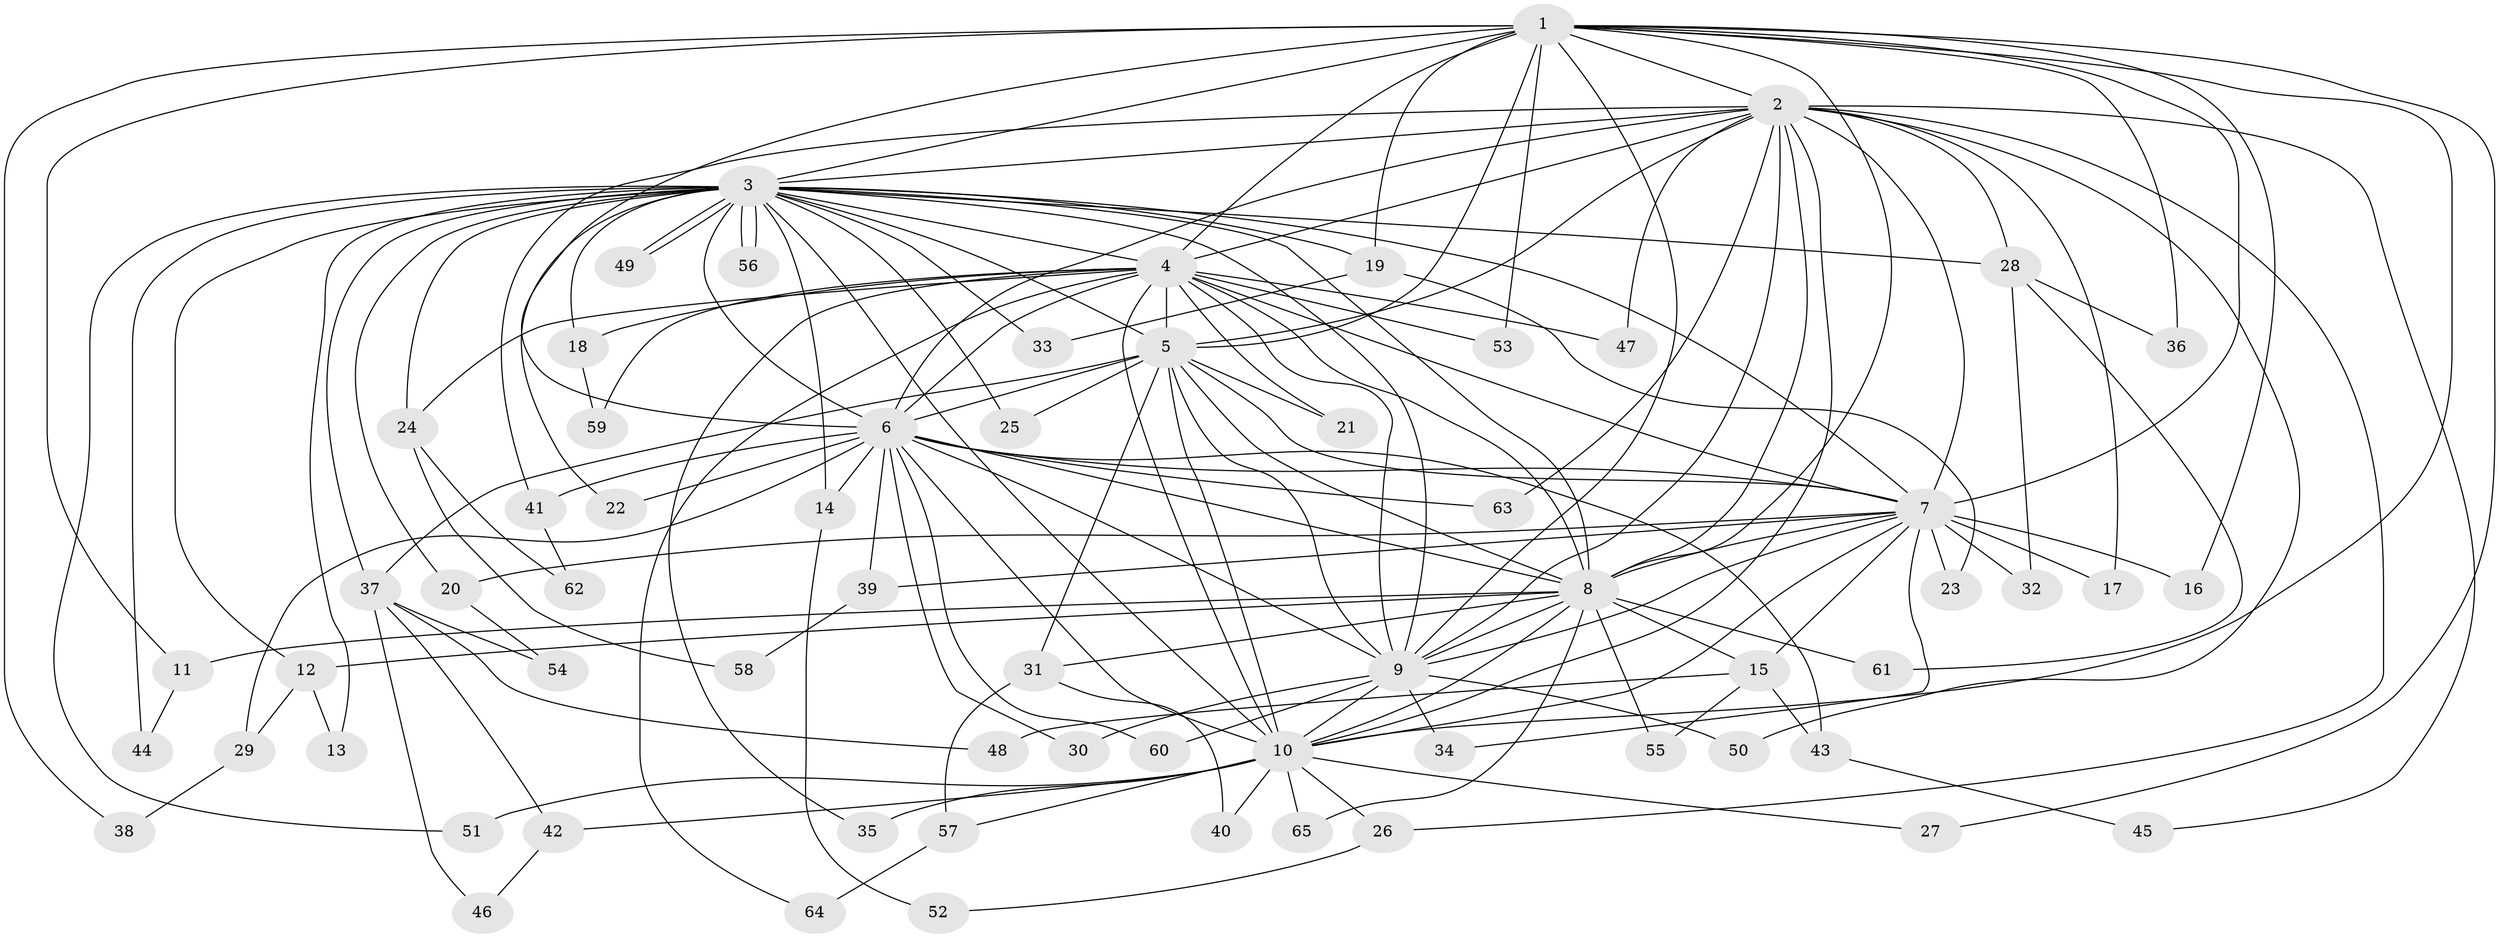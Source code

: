 // coarse degree distribution, {12: 0.02127659574468085, 21: 0.02127659574468085, 20: 0.02127659574468085, 14: 0.06382978723404255, 10: 0.02127659574468085, 18: 0.02127659574468085, 5: 0.10638297872340426, 2: 0.48936170212765956, 3: 0.1276595744680851, 1: 0.0851063829787234, 4: 0.02127659574468085}
// Generated by graph-tools (version 1.1) at 2025/41/03/06/25 10:41:38]
// undirected, 65 vertices, 155 edges
graph export_dot {
graph [start="1"]
  node [color=gray90,style=filled];
  1;
  2;
  3;
  4;
  5;
  6;
  7;
  8;
  9;
  10;
  11;
  12;
  13;
  14;
  15;
  16;
  17;
  18;
  19;
  20;
  21;
  22;
  23;
  24;
  25;
  26;
  27;
  28;
  29;
  30;
  31;
  32;
  33;
  34;
  35;
  36;
  37;
  38;
  39;
  40;
  41;
  42;
  43;
  44;
  45;
  46;
  47;
  48;
  49;
  50;
  51;
  52;
  53;
  54;
  55;
  56;
  57;
  58;
  59;
  60;
  61;
  62;
  63;
  64;
  65;
  1 -- 2;
  1 -- 3;
  1 -- 4;
  1 -- 5;
  1 -- 6;
  1 -- 7;
  1 -- 8;
  1 -- 9;
  1 -- 10;
  1 -- 11;
  1 -- 16;
  1 -- 19;
  1 -- 27;
  1 -- 36;
  1 -- 38;
  1 -- 53;
  2 -- 3;
  2 -- 4;
  2 -- 5;
  2 -- 6;
  2 -- 7;
  2 -- 8;
  2 -- 9;
  2 -- 10;
  2 -- 17;
  2 -- 26;
  2 -- 28;
  2 -- 41;
  2 -- 45;
  2 -- 47;
  2 -- 50;
  2 -- 63;
  3 -- 4;
  3 -- 5;
  3 -- 6;
  3 -- 7;
  3 -- 8;
  3 -- 9;
  3 -- 10;
  3 -- 12;
  3 -- 13;
  3 -- 14;
  3 -- 18;
  3 -- 19;
  3 -- 20;
  3 -- 22;
  3 -- 24;
  3 -- 25;
  3 -- 28;
  3 -- 33;
  3 -- 37;
  3 -- 44;
  3 -- 49;
  3 -- 49;
  3 -- 51;
  3 -- 56;
  3 -- 56;
  4 -- 5;
  4 -- 6;
  4 -- 7;
  4 -- 8;
  4 -- 9;
  4 -- 10;
  4 -- 18;
  4 -- 21;
  4 -- 24;
  4 -- 35;
  4 -- 47;
  4 -- 53;
  4 -- 59;
  4 -- 64;
  5 -- 6;
  5 -- 7;
  5 -- 8;
  5 -- 9;
  5 -- 10;
  5 -- 21;
  5 -- 25;
  5 -- 31;
  5 -- 37;
  6 -- 7;
  6 -- 8;
  6 -- 9;
  6 -- 10;
  6 -- 14;
  6 -- 22;
  6 -- 29;
  6 -- 30;
  6 -- 39;
  6 -- 41;
  6 -- 43;
  6 -- 60;
  6 -- 63;
  7 -- 8;
  7 -- 9;
  7 -- 10;
  7 -- 15;
  7 -- 16;
  7 -- 17;
  7 -- 20;
  7 -- 23;
  7 -- 32;
  7 -- 34;
  7 -- 39;
  8 -- 9;
  8 -- 10;
  8 -- 11;
  8 -- 12;
  8 -- 15;
  8 -- 31;
  8 -- 55;
  8 -- 61;
  8 -- 65;
  9 -- 10;
  9 -- 30;
  9 -- 34;
  9 -- 50;
  9 -- 60;
  10 -- 26;
  10 -- 27;
  10 -- 35;
  10 -- 40;
  10 -- 42;
  10 -- 51;
  10 -- 57;
  10 -- 65;
  11 -- 44;
  12 -- 13;
  12 -- 29;
  14 -- 52;
  15 -- 43;
  15 -- 48;
  15 -- 55;
  18 -- 59;
  19 -- 23;
  19 -- 33;
  20 -- 54;
  24 -- 58;
  24 -- 62;
  26 -- 52;
  28 -- 32;
  28 -- 36;
  28 -- 61;
  29 -- 38;
  31 -- 40;
  31 -- 57;
  37 -- 42;
  37 -- 46;
  37 -- 48;
  37 -- 54;
  39 -- 58;
  41 -- 62;
  42 -- 46;
  43 -- 45;
  57 -- 64;
}
